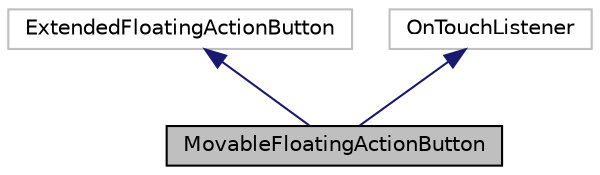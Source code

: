 digraph "MovableFloatingActionButton"
{
 // LATEX_PDF_SIZE
  edge [fontname="Helvetica",fontsize="10",labelfontname="Helvetica",labelfontsize="10"];
  node [fontname="Helvetica",fontsize="10",shape=record];
  Node1 [label="MovableFloatingActionButton",height=0.2,width=0.4,color="black", fillcolor="grey75", style="filled", fontcolor="black",tooltip="Custom class for movable floating action button."];
  Node2 -> Node1 [dir="back",color="midnightblue",fontsize="10",style="solid",fontname="Helvetica"];
  Node2 [label="ExtendedFloatingActionButton",height=0.2,width=0.4,color="grey75", fillcolor="white", style="filled",tooltip=" "];
  Node3 -> Node1 [dir="back",color="midnightblue",fontsize="10",style="solid",fontname="Helvetica"];
  Node3 [label="OnTouchListener",height=0.2,width=0.4,color="grey75", fillcolor="white", style="filled",tooltip=" "];
}
